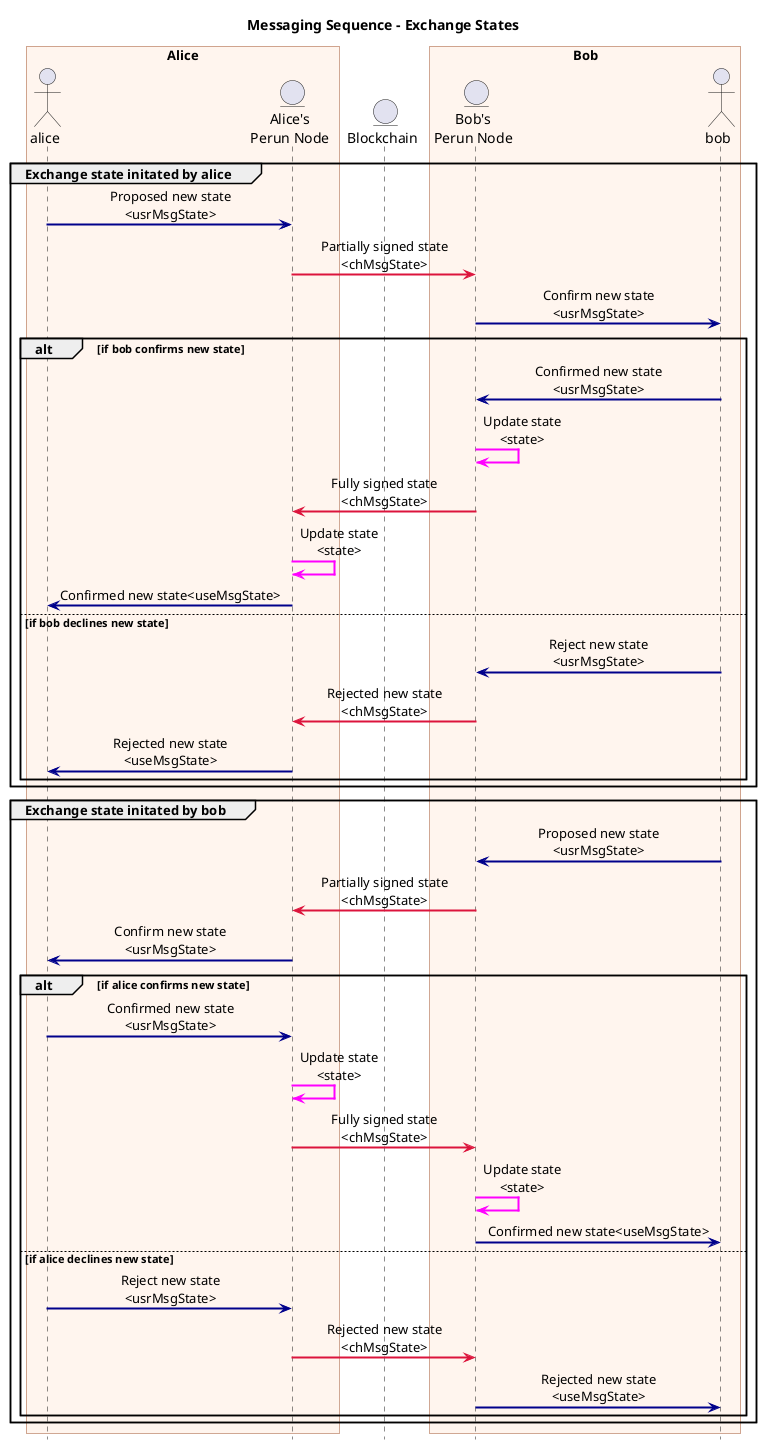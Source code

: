@startuml exchange_states
Title Messaging Sequence - Exchange States

box "Alice"
actor alice
entity "Alice's\nPerun Node" as alice_node
endbox

entity "Blockchain" as bc

box "Bob"
entity "Bob's\nPerun Node" as bob_node
actor bob
endbox


skinparam sequence {
    messageAlign center
    ArrowThickness 2
    BoxBorderColor Sienna
    BoxBackgroundColor SeaShell
    GroupBodyBackgroundColor transparent
    NoteTextAlignment center
    DefaultTextAlignment center
}
hide footbox

note over alice, bob
endnote

group Exchange state initated by alice

alice[#DarkBlue]->alice_node:Proposed new state\n<usrMsgState>
alice_node[#Crimson]->bob_node:Partially signed state\n<chMsgState>
bob_node[#DarkBlue]->bob:Confirm new state\n<usrMsgState>

alt if bob confirms new state
bob_node<-[#DarkBlue]bob:Confirmed new state\n<usrMsgState>
bob_node[#Fuchsia]->bob_node:Update state\n<state>
alice_node<-[#Crimson]bob_node:Fully signed state\n<chMsgState>
alice_node[#Fuchsia]->alice_node:Update state\n<state>
alice<-[#DarkBlue]alice_node:Confirmed new state<useMsgState>

else if bob declines new state
bob_node<-[#DarkBlue]bob:Reject new state\n<usrMsgState>
alice_node<-[#Crimson]bob_node:Rejected new state\n<chMsgState>
alice<-[#DarkBlue]alice_node:Rejected new state\n<useMsgState>

'alt
end

'group
end

group Exchange state initated by bob

bob[#DarkBlue]->bob_node:Proposed new state\n<usrMsgState>
bob_node[#Crimson]->alice_node:Partially signed state\n<chMsgState>
alice_node[#DarkBlue]->alice:Confirm new state\n<usrMsgState>

alt if alice confirms new state
alice_node<-[#DarkBlue]alice:Confirmed new state\n<usrMsgState>
alice_node[#Fuchsia]->alice_node:Update state\n<state>
bob_node<-[#Crimson]alice_node:Fully signed state\n<chMsgState>
bob_node[#Fuchsia]->bob_node:Update state\n<state>
bob<-[#DarkBlue]bob_node:Confirmed new state<useMsgState>

else if alice declines new state
alice_node<-[#DarkBlue]alice:Reject new state\n<usrMsgState>
bob_node<-[#Crimson]alice_node:Rejected new state\n<chMsgState>
bob<-[#DarkBlue]bob_node:Rejected new state\n<useMsgState>

'alt
end

'group
end

@enduml
